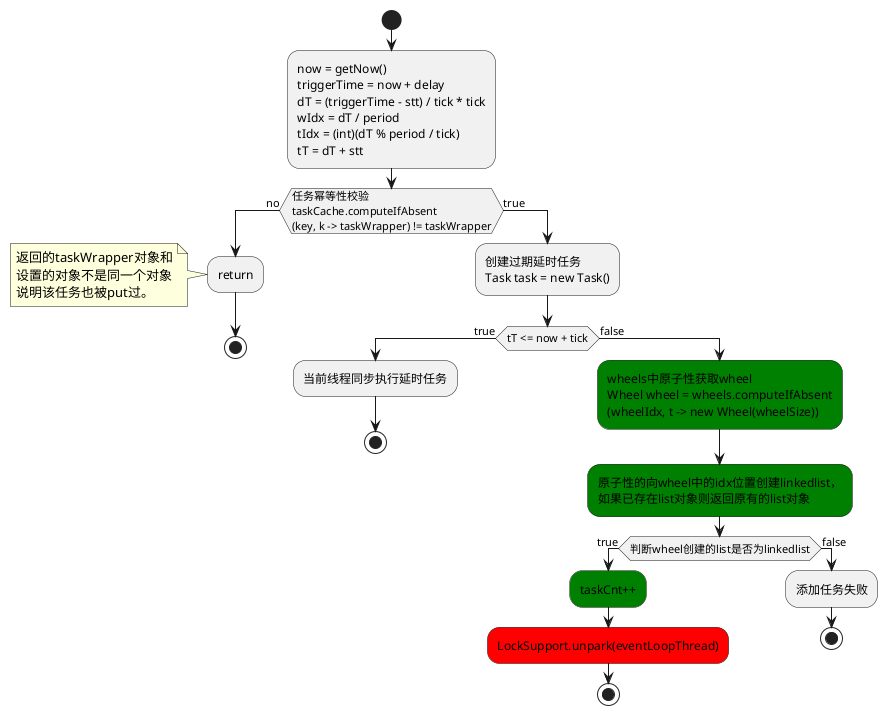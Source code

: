 @startuml
'https://plantuml.com/activity-diagram-beta

start
:now = getNow()
triggerTime = now + delay
dT = (triggerTime - stt) / tick * tick
wIdx = dT / period
tIdx = (int)(dT % period / tick)
tT = dT + stt;
if (任务幂等性校验
taskCache.computeIfAbsent
(key, k -> taskWrapper) != taskWrapper) then (no)
  :return;
  note left: 返回的taskWrapper对象和\n设置的对象不是同一个对象\n说明该任务也被put过。
  stop
else (true)
  :创建过期延时任务
  Task task = new Task();
  if(tT <= now + tick) then(true)
    :当前线程同步执行延时任务;
    stop
  else (false)
    #GREEN:wheels中原子性获取wheel
    Wheel wheel = wheels.computeIfAbsent
    (wheelIdx, t -> new Wheel(wheelSize));
    #GREEN:原子性的向wheel中的idx位置创建linkedlist，
    如果已存在list对象则返回原有的list对象;
    if(判断wheel创建的list是否为linkedlist) then (true)
      #GREEN:taskCnt++;
      #RED:LockSupport.unpark(eventLoopThread);
      stop
    else (false)
      :添加任务失败;
      stop
    endif
  endif
endif
@enduml
